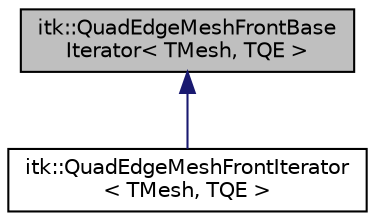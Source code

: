 digraph "itk::QuadEdgeMeshFrontBaseIterator&lt; TMesh, TQE &gt;"
{
 // LATEX_PDF_SIZE
  edge [fontname="Helvetica",fontsize="10",labelfontname="Helvetica",labelfontsize="10"];
  node [fontname="Helvetica",fontsize="10",shape=record];
  Node1 [label="itk::QuadEdgeMeshFrontBase\lIterator\< TMesh, TQE \>",height=0.2,width=0.4,color="black", fillcolor="grey75", style="filled", fontcolor="black",tooltip="Front iterator on Mesh class."];
  Node1 -> Node2 [dir="back",color="midnightblue",fontsize="10",style="solid",fontname="Helvetica"];
  Node2 [label="itk::QuadEdgeMeshFrontIterator\l\< TMesh, TQE \>",height=0.2,width=0.4,color="black", fillcolor="white", style="filled",URL="$classitk_1_1QuadEdgeMeshFrontIterator.html",tooltip="Non const quad edge front iterator."];
}
